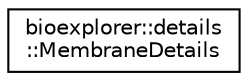 digraph "Graphical Class Hierarchy"
{
 // LATEX_PDF_SIZE
  edge [fontname="Helvetica",fontsize="10",labelfontname="Helvetica",labelfontsize="10"];
  node [fontname="Helvetica",fontsize="10",shape=record];
  rankdir="LR";
  Node0 [label="bioexplorer::details\l::MembraneDetails",height=0.2,width=0.4,color="black", fillcolor="white", style="filled",URL="$d0/ddb/structbioexplorer_1_1details_1_1MembraneDetails.html",tooltip="A membrane is a shaped assembly of phospholipids."];
}
